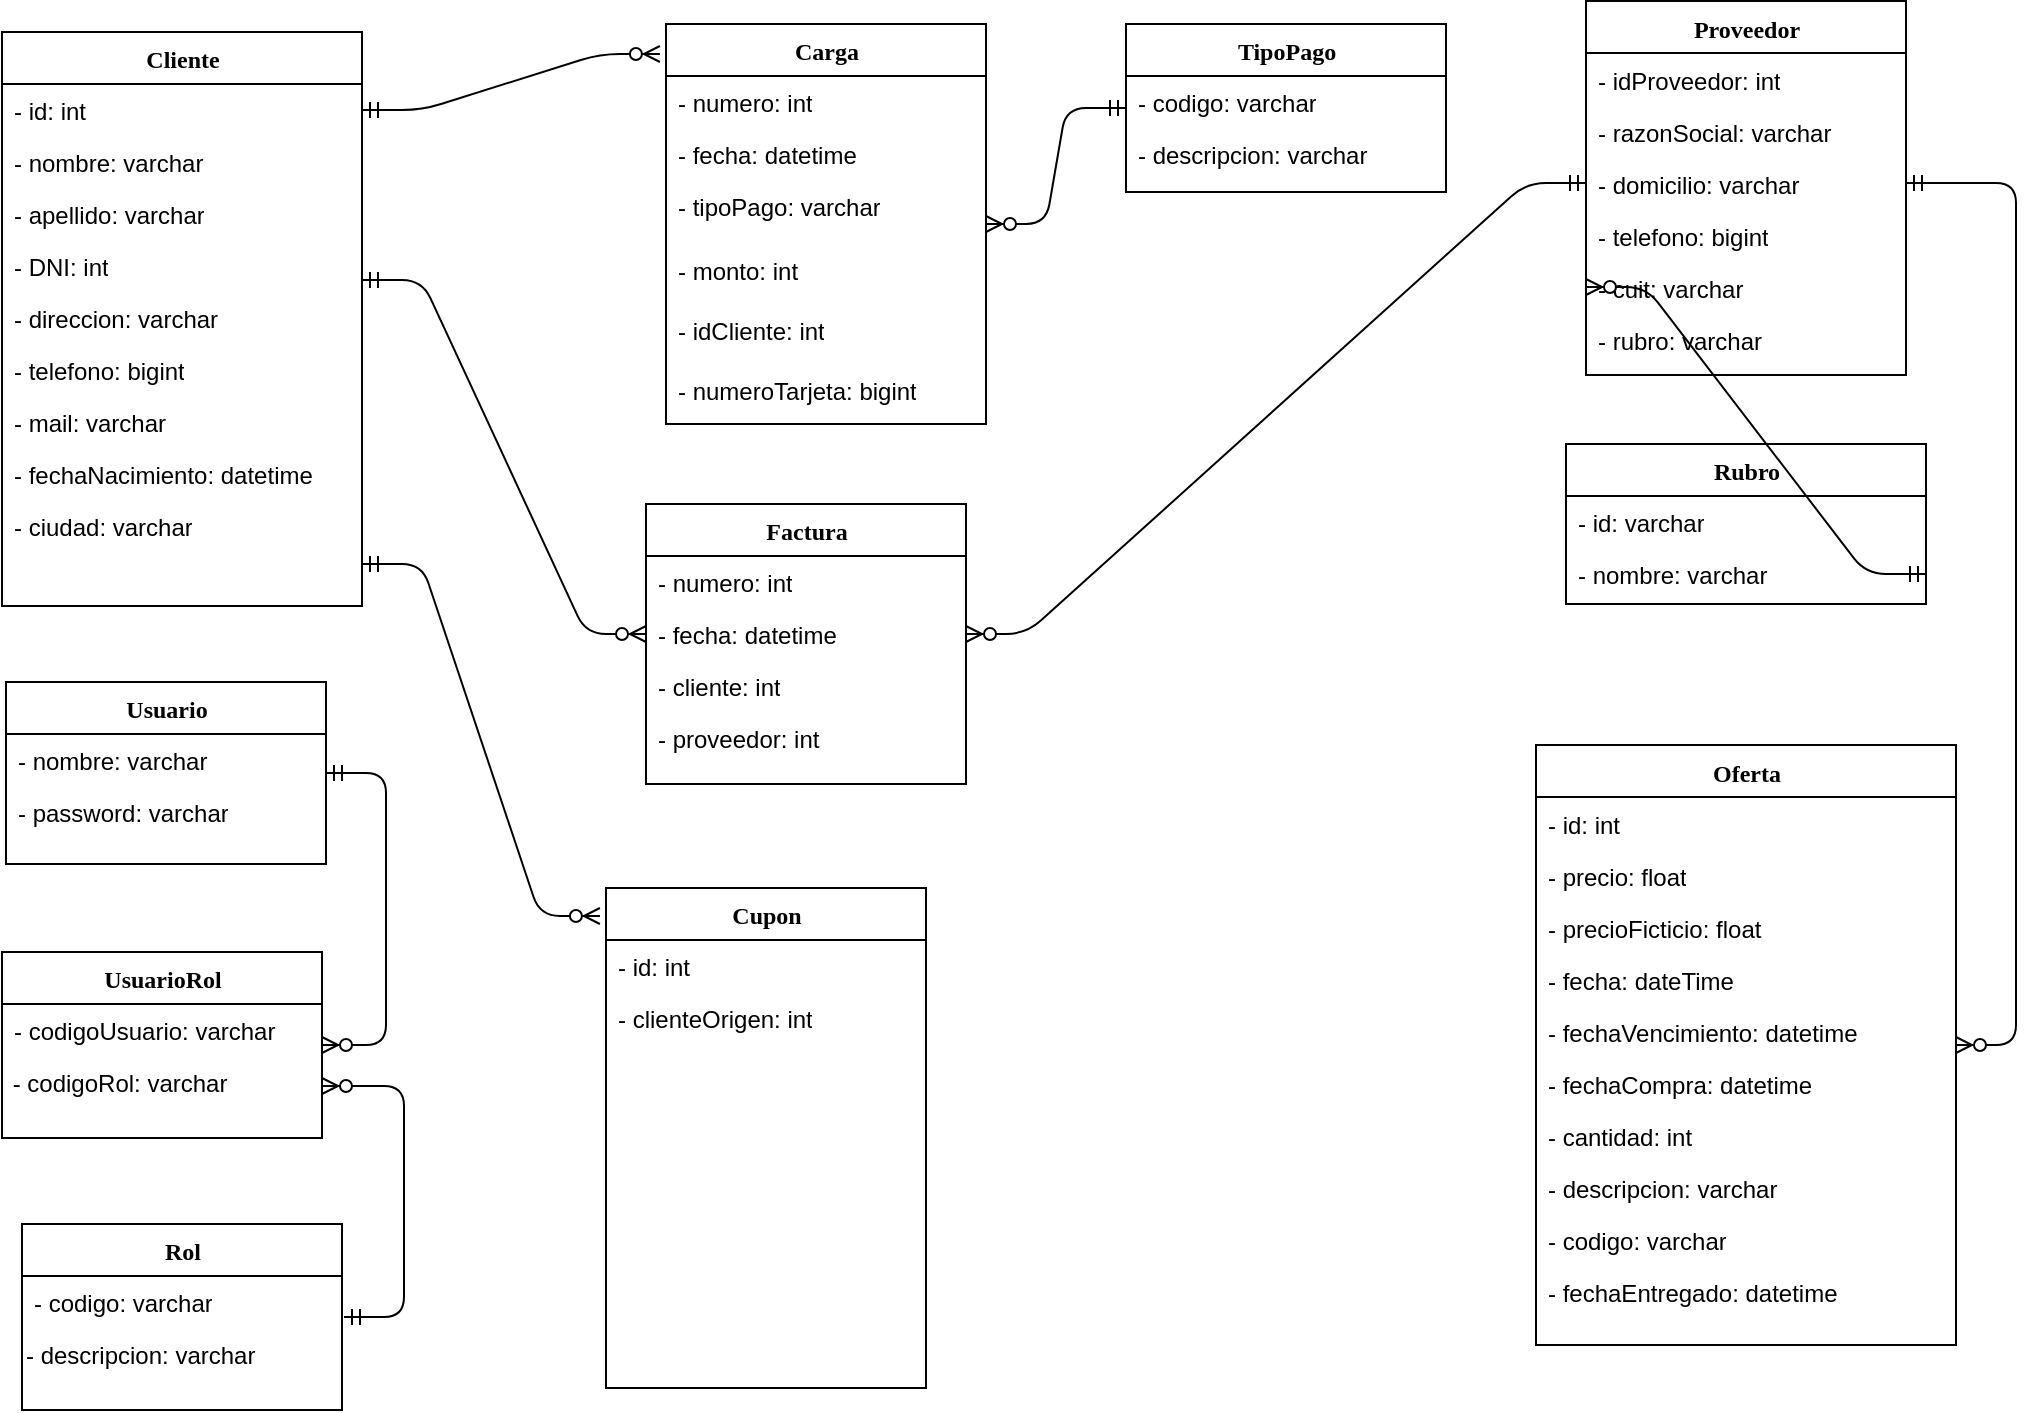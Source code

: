 <mxfile version="12.2.9" type="device" pages="1"><diagram name="Page-1" id="9f46799a-70d6-7492-0946-bef42562c5a5"><mxGraphModel dx="1422" dy="755" grid="1" gridSize="10" guides="1" tooltips="1" connect="1" arrows="1" fold="1" page="1" pageScale="1" pageWidth="1100" pageHeight="850" background="#ffffff" math="0" shadow="0"><root><mxCell id="0"/><mxCell id="1" parent="0"/><mxCell id="78961159f06e98e8-17" value="Cliente" style="swimlane;html=1;fontStyle=1;align=center;verticalAlign=top;childLayout=stackLayout;horizontal=1;startSize=26;horizontalStack=0;resizeParent=1;resizeLast=0;collapsible=1;marginBottom=0;swimlaneFillColor=#ffffff;rounded=0;shadow=0;comic=0;labelBackgroundColor=none;strokeColor=#000000;strokeWidth=1;fillColor=none;fontFamily=Verdana;fontSize=12;fontColor=#000000;" parent="1" vertex="1"><mxGeometry x="58" y="74" width="180" height="287" as="geometry"><mxRectangle x="90" y="83" width="100" height="26" as="alternateBounds"/></mxGeometry></mxCell><mxCell id="78961159f06e98e8-21" value="- id: int" style="text;html=1;strokeColor=none;fillColor=none;align=left;verticalAlign=top;spacingLeft=4;spacingRight=4;whiteSpace=wrap;overflow=hidden;rotatable=0;points=[[0,0.5],[1,0.5]];portConstraint=eastwest;" parent="78961159f06e98e8-17" vertex="1"><mxGeometry y="26" width="180" height="26" as="geometry"/></mxCell><mxCell id="78961159f06e98e8-23" value="- nombre: varchar" style="text;html=1;strokeColor=none;fillColor=none;align=left;verticalAlign=top;spacingLeft=4;spacingRight=4;whiteSpace=wrap;overflow=hidden;rotatable=0;points=[[0,0.5],[1,0.5]];portConstraint=eastwest;" parent="78961159f06e98e8-17" vertex="1"><mxGeometry y="52" width="180" height="26" as="geometry"/></mxCell><mxCell id="78961159f06e98e8-25" value="- apellido: varchar" style="text;html=1;strokeColor=none;fillColor=none;align=left;verticalAlign=top;spacingLeft=4;spacingRight=4;whiteSpace=wrap;overflow=hidden;rotatable=0;points=[[0,0.5],[1,0.5]];portConstraint=eastwest;" parent="78961159f06e98e8-17" vertex="1"><mxGeometry y="78" width="180" height="26" as="geometry"/></mxCell><mxCell id="78961159f06e98e8-26" value="- DNI: int" style="text;html=1;strokeColor=none;fillColor=none;align=left;verticalAlign=top;spacingLeft=4;spacingRight=4;whiteSpace=wrap;overflow=hidden;rotatable=0;points=[[0,0.5],[1,0.5]];portConstraint=eastwest;" parent="78961159f06e98e8-17" vertex="1"><mxGeometry y="104" width="180" height="26" as="geometry"/></mxCell><mxCell id="78961159f06e98e8-24" value="- direccion: varchar" style="text;html=1;strokeColor=none;fillColor=none;align=left;verticalAlign=top;spacingLeft=4;spacingRight=4;whiteSpace=wrap;overflow=hidden;rotatable=0;points=[[0,0.5],[1,0.5]];portConstraint=eastwest;" parent="78961159f06e98e8-17" vertex="1"><mxGeometry y="130" width="180" height="26" as="geometry"/></mxCell><mxCell id="78961159f06e98e8-20" value="- telefono: bigint" style="text;html=1;strokeColor=none;fillColor=none;align=left;verticalAlign=top;spacingLeft=4;spacingRight=4;whiteSpace=wrap;overflow=hidden;rotatable=0;points=[[0,0.5],[1,0.5]];portConstraint=eastwest;" parent="78961159f06e98e8-17" vertex="1"><mxGeometry y="156" width="180" height="26" as="geometry"/></mxCell><mxCell id="78961159f06e98e8-27" value="- mail: varchar" style="text;html=1;strokeColor=none;fillColor=none;align=left;verticalAlign=top;spacingLeft=4;spacingRight=4;whiteSpace=wrap;overflow=hidden;rotatable=0;points=[[0,0.5],[1,0.5]];portConstraint=eastwest;" parent="78961159f06e98e8-17" vertex="1"><mxGeometry y="182" width="180" height="26" as="geometry"/></mxCell><mxCell id="3QW183Z2mfAXv0Zv7Dwd-1" value="- fechaNacimiento: datetime" style="text;html=1;strokeColor=none;fillColor=none;align=left;verticalAlign=top;spacingLeft=4;spacingRight=4;whiteSpace=wrap;overflow=hidden;rotatable=0;points=[[0,0.5],[1,0.5]];portConstraint=eastwest;" parent="78961159f06e98e8-17" vertex="1"><mxGeometry y="208" width="180" height="26" as="geometry"/></mxCell><mxCell id="3QW183Z2mfAXv0Zv7Dwd-2" value="- ciudad: varchar" style="text;html=1;strokeColor=none;fillColor=none;align=left;verticalAlign=top;spacingLeft=4;spacingRight=4;whiteSpace=wrap;overflow=hidden;rotatable=0;points=[[0,0.5],[1,0.5]];portConstraint=eastwest;" parent="78961159f06e98e8-17" vertex="1"><mxGeometry y="234" width="180" height="26" as="geometry"/></mxCell><mxCell id="78961159f06e98e8-30" value="Proveedor" style="swimlane;html=1;fontStyle=1;align=center;verticalAlign=top;childLayout=stackLayout;horizontal=1;startSize=26;horizontalStack=0;resizeParent=1;resizeLast=0;collapsible=1;marginBottom=0;swimlaneFillColor=#ffffff;rounded=0;shadow=0;comic=0;labelBackgroundColor=none;strokeColor=#000000;strokeWidth=1;fillColor=none;fontFamily=Verdana;fontSize=12;fontColor=#000000;" parent="1" vertex="1"><mxGeometry x="850" y="58.5" width="160" height="187" as="geometry"/></mxCell><mxCell id="78961159f06e98e8-31" value="- idProveedor: int" style="text;html=1;strokeColor=none;fillColor=none;align=left;verticalAlign=top;spacingLeft=4;spacingRight=4;whiteSpace=wrap;overflow=hidden;rotatable=0;points=[[0,0.5],[1,0.5]];portConstraint=eastwest;" parent="78961159f06e98e8-30" vertex="1"><mxGeometry y="26" width="160" height="26" as="geometry"/></mxCell><mxCell id="78961159f06e98e8-32" value="- razonSocial: varchar" style="text;html=1;strokeColor=none;fillColor=none;align=left;verticalAlign=top;spacingLeft=4;spacingRight=4;whiteSpace=wrap;overflow=hidden;rotatable=0;points=[[0,0.5],[1,0.5]];portConstraint=eastwest;" parent="78961159f06e98e8-30" vertex="1"><mxGeometry y="52" width="160" height="26" as="geometry"/></mxCell><mxCell id="78961159f06e98e8-33" value="- domicilio: varchar" style="text;html=1;strokeColor=none;fillColor=none;align=left;verticalAlign=top;spacingLeft=4;spacingRight=4;whiteSpace=wrap;overflow=hidden;rotatable=0;points=[[0,0.5],[1,0.5]];portConstraint=eastwest;" parent="78961159f06e98e8-30" vertex="1"><mxGeometry y="78" width="160" height="26" as="geometry"/></mxCell><mxCell id="78961159f06e98e8-34" value="- telefono: bigint" style="text;html=1;strokeColor=none;fillColor=none;align=left;verticalAlign=top;spacingLeft=4;spacingRight=4;whiteSpace=wrap;overflow=hidden;rotatable=0;points=[[0,0.5],[1,0.5]];portConstraint=eastwest;" parent="78961159f06e98e8-30" vertex="1"><mxGeometry y="104" width="160" height="26" as="geometry"/></mxCell><mxCell id="78961159f06e98e8-36" value="- cuit: varchar" style="text;html=1;strokeColor=none;fillColor=none;align=left;verticalAlign=top;spacingLeft=4;spacingRight=4;whiteSpace=wrap;overflow=hidden;rotatable=0;points=[[0,0.5],[1,0.5]];portConstraint=eastwest;" parent="78961159f06e98e8-30" vertex="1"><mxGeometry y="130" width="160" height="26" as="geometry"/></mxCell><mxCell id="78961159f06e98e8-37" value="- rubro: varchar" style="text;html=1;strokeColor=none;fillColor=none;align=left;verticalAlign=top;spacingLeft=4;spacingRight=4;whiteSpace=wrap;overflow=hidden;rotatable=0;points=[[0,0.5],[1,0.5]];portConstraint=eastwest;" parent="78961159f06e98e8-30" vertex="1"><mxGeometry y="156" width="160" height="26" as="geometry"/></mxCell><mxCell id="78961159f06e98e8-56" value="Oferta" style="swimlane;html=1;fontStyle=1;align=center;verticalAlign=top;childLayout=stackLayout;horizontal=1;startSize=26;horizontalStack=0;resizeParent=1;resizeLast=0;collapsible=1;marginBottom=0;swimlaneFillColor=#ffffff;rounded=0;shadow=0;comic=0;labelBackgroundColor=none;strokeColor=#000000;strokeWidth=1;fillColor=none;fontFamily=Verdana;fontSize=12;fontColor=#000000;" parent="1" vertex="1"><mxGeometry x="825" y="430.5" width="210" height="300" as="geometry"/></mxCell><mxCell id="78961159f06e98e8-57" value="- id: int" style="text;html=1;strokeColor=none;fillColor=none;align=left;verticalAlign=top;spacingLeft=4;spacingRight=4;whiteSpace=wrap;overflow=hidden;rotatable=0;points=[[0,0.5],[1,0.5]];portConstraint=eastwest;" parent="78961159f06e98e8-56" vertex="1"><mxGeometry y="26" width="210" height="26" as="geometry"/></mxCell><mxCell id="78961159f06e98e8-58" value="- precio: float" style="text;html=1;strokeColor=none;fillColor=none;align=left;verticalAlign=top;spacingLeft=4;spacingRight=4;whiteSpace=wrap;overflow=hidden;rotatable=0;points=[[0,0.5],[1,0.5]];portConstraint=eastwest;" parent="78961159f06e98e8-56" vertex="1"><mxGeometry y="52" width="210" height="26" as="geometry"/></mxCell><mxCell id="78961159f06e98e8-59" value="- precioFicticio: float" style="text;html=1;strokeColor=none;fillColor=none;align=left;verticalAlign=top;spacingLeft=4;spacingRight=4;whiteSpace=wrap;overflow=hidden;rotatable=0;points=[[0,0.5],[1,0.5]];portConstraint=eastwest;" parent="78961159f06e98e8-56" vertex="1"><mxGeometry y="78" width="210" height="26" as="geometry"/></mxCell><mxCell id="78961159f06e98e8-60" value="- fecha: dateTime" style="text;html=1;strokeColor=none;fillColor=none;align=left;verticalAlign=top;spacingLeft=4;spacingRight=4;whiteSpace=wrap;overflow=hidden;rotatable=0;points=[[0,0.5],[1,0.5]];portConstraint=eastwest;" parent="78961159f06e98e8-56" vertex="1"><mxGeometry y="104" width="210" height="26" as="geometry"/></mxCell><mxCell id="78961159f06e98e8-61" value="- fechaVencimiento: datetime" style="text;html=1;strokeColor=none;fillColor=none;align=left;verticalAlign=top;spacingLeft=4;spacingRight=4;whiteSpace=wrap;overflow=hidden;rotatable=0;points=[[0,0.5],[1,0.5]];portConstraint=eastwest;" parent="78961159f06e98e8-56" vertex="1"><mxGeometry y="130" width="210" height="26" as="geometry"/></mxCell><mxCell id="78961159f06e98e8-62" value="- fechaCompra: datetime" style="text;html=1;strokeColor=none;fillColor=none;align=left;verticalAlign=top;spacingLeft=4;spacingRight=4;whiteSpace=wrap;overflow=hidden;rotatable=0;points=[[0,0.5],[1,0.5]];portConstraint=eastwest;" parent="78961159f06e98e8-56" vertex="1"><mxGeometry y="156" width="210" height="26" as="geometry"/></mxCell><mxCell id="78961159f06e98e8-63" value="- cantidad: int" style="text;html=1;strokeColor=none;fillColor=none;align=left;verticalAlign=top;spacingLeft=4;spacingRight=4;whiteSpace=wrap;overflow=hidden;rotatable=0;points=[[0,0.5],[1,0.5]];portConstraint=eastwest;" parent="78961159f06e98e8-56" vertex="1"><mxGeometry y="182" width="210" height="26" as="geometry"/></mxCell><mxCell id="78961159f06e98e8-65" value="- descripcion: varchar" style="text;html=1;strokeColor=none;fillColor=none;align=left;verticalAlign=top;spacingLeft=4;spacingRight=4;whiteSpace=wrap;overflow=hidden;rotatable=0;points=[[0,0.5],[1,0.5]];portConstraint=eastwest;" parent="78961159f06e98e8-56" vertex="1"><mxGeometry y="208" width="210" height="26" as="geometry"/></mxCell><mxCell id="78961159f06e98e8-66" value="- codigo: varchar" style="text;html=1;strokeColor=none;fillColor=none;align=left;verticalAlign=top;spacingLeft=4;spacingRight=4;whiteSpace=wrap;overflow=hidden;rotatable=0;points=[[0,0.5],[1,0.5]];portConstraint=eastwest;" parent="78961159f06e98e8-56" vertex="1"><mxGeometry y="234" width="210" height="26" as="geometry"/></mxCell><mxCell id="78961159f06e98e8-68" value="- fechaEntregado: datetime" style="text;html=1;strokeColor=none;fillColor=none;align=left;verticalAlign=top;spacingLeft=4;spacingRight=4;whiteSpace=wrap;overflow=hidden;rotatable=0;points=[[0,0.5],[1,0.5]];portConstraint=eastwest;" parent="78961159f06e98e8-56" vertex="1"><mxGeometry y="260" width="210" height="26" as="geometry"/></mxCell><mxCell id="78961159f06e98e8-69" value="Factura" style="swimlane;html=1;fontStyle=1;align=center;verticalAlign=top;childLayout=stackLayout;horizontal=1;startSize=26;horizontalStack=0;resizeParent=1;resizeLast=0;collapsible=1;marginBottom=0;swimlaneFillColor=#ffffff;rounded=0;shadow=0;comic=0;labelBackgroundColor=none;strokeColor=#000000;strokeWidth=1;fillColor=none;fontFamily=Verdana;fontSize=12;fontColor=#000000;" parent="1" vertex="1"><mxGeometry x="380" y="310" width="160" height="140" as="geometry"/></mxCell><mxCell id="78961159f06e98e8-70" value="- numero: int" style="text;html=1;strokeColor=none;fillColor=none;align=left;verticalAlign=top;spacingLeft=4;spacingRight=4;whiteSpace=wrap;overflow=hidden;rotatable=0;points=[[0,0.5],[1,0.5]];portConstraint=eastwest;" parent="78961159f06e98e8-69" vertex="1"><mxGeometry y="26" width="160" height="26" as="geometry"/></mxCell><mxCell id="78961159f06e98e8-71" value="- fecha: datetime" style="text;html=1;strokeColor=none;fillColor=none;align=left;verticalAlign=top;spacingLeft=4;spacingRight=4;whiteSpace=wrap;overflow=hidden;rotatable=0;points=[[0,0.5],[1,0.5]];portConstraint=eastwest;" parent="78961159f06e98e8-69" vertex="1"><mxGeometry y="52" width="160" height="26" as="geometry"/></mxCell><mxCell id="3QW183Z2mfAXv0Zv7Dwd-44" value="- cliente: int" style="text;html=1;strokeColor=none;fillColor=none;align=left;verticalAlign=top;spacingLeft=4;spacingRight=4;whiteSpace=wrap;overflow=hidden;rotatable=0;points=[[0,0.5],[1,0.5]];portConstraint=eastwest;" parent="78961159f06e98e8-69" vertex="1"><mxGeometry y="78" width="160" height="26" as="geometry"/></mxCell><mxCell id="3QW183Z2mfAXv0Zv7Dwd-45" value="- proveedor: int" style="text;html=1;strokeColor=none;fillColor=none;align=left;verticalAlign=top;spacingLeft=4;spacingRight=4;whiteSpace=wrap;overflow=hidden;rotatable=0;points=[[0,0.5],[1,0.5]];portConstraint=eastwest;" parent="78961159f06e98e8-69" vertex="1"><mxGeometry y="104" width="160" height="26" as="geometry"/></mxCell><mxCell id="3QW183Z2mfAXv0Zv7Dwd-3" value="Carga" style="swimlane;html=1;fontStyle=1;align=center;verticalAlign=top;childLayout=stackLayout;horizontal=1;startSize=26;horizontalStack=0;resizeParent=1;resizeLast=0;collapsible=1;marginBottom=0;swimlaneFillColor=#ffffff;rounded=0;shadow=0;comic=0;labelBackgroundColor=none;strokeColor=#000000;strokeWidth=1;fillColor=none;fontFamily=Verdana;fontSize=12;fontColor=#000000;" parent="1" vertex="1"><mxGeometry x="390" y="70" width="160" height="200" as="geometry"/></mxCell><mxCell id="3QW183Z2mfAXv0Zv7Dwd-4" value="- numero: int" style="text;html=1;strokeColor=none;fillColor=none;align=left;verticalAlign=top;spacingLeft=4;spacingRight=4;whiteSpace=wrap;overflow=hidden;rotatable=0;points=[[0,0.5],[1,0.5]];portConstraint=eastwest;" parent="3QW183Z2mfAXv0Zv7Dwd-3" vertex="1"><mxGeometry y="26" width="160" height="26" as="geometry"/></mxCell><mxCell id="3QW183Z2mfAXv0Zv7Dwd-5" value="- fecha: datetime" style="text;html=1;strokeColor=none;fillColor=none;align=left;verticalAlign=top;spacingLeft=4;spacingRight=4;whiteSpace=wrap;overflow=hidden;rotatable=0;points=[[0,0.5],[1,0.5]];portConstraint=eastwest;" parent="3QW183Z2mfAXv0Zv7Dwd-3" vertex="1"><mxGeometry y="52" width="160" height="26" as="geometry"/></mxCell><mxCell id="3QW183Z2mfAXv0Zv7Dwd-12" value="- tipoPago: varchar" style="text;html=1;strokeColor=none;fillColor=none;align=left;verticalAlign=top;spacingLeft=4;spacingRight=4;whiteSpace=wrap;overflow=hidden;rotatable=0;points=[[0,0.5],[1,0.5]];portConstraint=eastwest;" parent="3QW183Z2mfAXv0Zv7Dwd-3" vertex="1"><mxGeometry y="78" width="160" height="32" as="geometry"/></mxCell><mxCell id="3QW183Z2mfAXv0Zv7Dwd-24" value="&lt;div&gt;- monto: int&lt;/div&gt;" style="text;html=1;strokeColor=none;fillColor=none;align=left;verticalAlign=top;spacingLeft=4;spacingRight=4;whiteSpace=wrap;overflow=hidden;rotatable=0;points=[[0,0.5],[1,0.5]];portConstraint=eastwest;" parent="3QW183Z2mfAXv0Zv7Dwd-3" vertex="1"><mxGeometry y="110" width="160" height="30" as="geometry"/></mxCell><mxCell id="3QW183Z2mfAXv0Zv7Dwd-13" value="- idCliente: int" style="text;html=1;strokeColor=none;fillColor=none;align=left;verticalAlign=top;spacingLeft=4;spacingRight=4;whiteSpace=wrap;overflow=hidden;rotatable=0;points=[[0,0.5],[1,0.5]];portConstraint=eastwest;" parent="3QW183Z2mfAXv0Zv7Dwd-3" vertex="1"><mxGeometry y="140" width="160" height="30" as="geometry"/></mxCell><mxCell id="3QW183Z2mfAXv0Zv7Dwd-35" value="- numeroTarjeta: bigint" style="text;html=1;strokeColor=none;fillColor=none;align=left;verticalAlign=top;spacingLeft=4;spacingRight=4;whiteSpace=wrap;overflow=hidden;rotatable=0;points=[[0,0.5],[1,0.5]];portConstraint=eastwest;" parent="3QW183Z2mfAXv0Zv7Dwd-3" vertex="1"><mxGeometry y="170" width="160" height="30" as="geometry"/></mxCell><mxCell id="3QW183Z2mfAXv0Zv7Dwd-6" value="Usuario" style="swimlane;html=1;fontStyle=1;align=center;verticalAlign=top;childLayout=stackLayout;horizontal=1;startSize=26;horizontalStack=0;resizeParent=1;resizeLast=0;collapsible=1;marginBottom=0;swimlaneFillColor=#ffffff;rounded=0;shadow=0;comic=0;labelBackgroundColor=none;strokeColor=#000000;strokeWidth=1;fillColor=none;fontFamily=Verdana;fontSize=12;fontColor=#000000;" parent="1" vertex="1"><mxGeometry x="60" y="399" width="160" height="91" as="geometry"/></mxCell><mxCell id="3QW183Z2mfAXv0Zv7Dwd-7" value="- nombre: varchar" style="text;html=1;strokeColor=none;fillColor=none;align=left;verticalAlign=top;spacingLeft=4;spacingRight=4;whiteSpace=wrap;overflow=hidden;rotatable=0;points=[[0,0.5],[1,0.5]];portConstraint=eastwest;" parent="3QW183Z2mfAXv0Zv7Dwd-6" vertex="1"><mxGeometry y="26" width="160" height="26" as="geometry"/></mxCell><mxCell id="3QW183Z2mfAXv0Zv7Dwd-8" value="- password: varchar" style="text;html=1;strokeColor=none;fillColor=none;align=left;verticalAlign=top;spacingLeft=4;spacingRight=4;whiteSpace=wrap;overflow=hidden;rotatable=0;points=[[0,0.5],[1,0.5]];portConstraint=eastwest;" parent="3QW183Z2mfAXv0Zv7Dwd-6" vertex="1"><mxGeometry y="52" width="160" height="26" as="geometry"/></mxCell><mxCell id="3QW183Z2mfAXv0Zv7Dwd-9" value="UsuarioRol" style="swimlane;html=1;fontStyle=1;align=center;verticalAlign=top;childLayout=stackLayout;horizontal=1;startSize=26;horizontalStack=0;resizeParent=1;resizeLast=0;collapsible=1;marginBottom=0;swimlaneFillColor=#ffffff;rounded=0;shadow=0;comic=0;labelBackgroundColor=none;strokeColor=#000000;strokeWidth=1;fillColor=none;fontFamily=Verdana;fontSize=12;fontColor=#000000;" parent="1" vertex="1"><mxGeometry x="58" y="534" width="160" height="93" as="geometry"/></mxCell><mxCell id="3QW183Z2mfAXv0Zv7Dwd-10" value="- codigoUsuario: varchar" style="text;html=1;strokeColor=none;fillColor=none;align=left;verticalAlign=top;spacingLeft=4;spacingRight=4;whiteSpace=wrap;overflow=hidden;rotatable=0;points=[[0,0.5],[1,0.5]];portConstraint=eastwest;" parent="3QW183Z2mfAXv0Zv7Dwd-9" vertex="1"><mxGeometry y="26" width="160" height="26" as="geometry"/></mxCell><mxCell id="3QW183Z2mfAXv0Zv7Dwd-38" value="&amp;nbsp;- codigoRol: varchar" style="text;html=1;" parent="3QW183Z2mfAXv0Zv7Dwd-9" vertex="1"><mxGeometry y="52" width="160" height="30" as="geometry"/></mxCell><mxCell id="3QW183Z2mfAXv0Zv7Dwd-14" value="Cupon" style="swimlane;html=1;fontStyle=1;align=center;verticalAlign=top;childLayout=stackLayout;horizontal=1;startSize=26;horizontalStack=0;resizeParent=1;resizeLast=0;collapsible=1;marginBottom=0;swimlaneFillColor=#ffffff;rounded=0;shadow=0;comic=0;labelBackgroundColor=none;strokeColor=#000000;strokeWidth=1;fillColor=none;fontFamily=Verdana;fontSize=12;fontColor=#000000;" parent="1" vertex="1"><mxGeometry x="360" y="502" width="160" height="250" as="geometry"/></mxCell><mxCell id="3QW183Z2mfAXv0Zv7Dwd-15" value="- id: int" style="text;html=1;strokeColor=none;fillColor=none;align=left;verticalAlign=top;spacingLeft=4;spacingRight=4;whiteSpace=wrap;overflow=hidden;rotatable=0;points=[[0,0.5],[1,0.5]];portConstraint=eastwest;" parent="3QW183Z2mfAXv0Zv7Dwd-14" vertex="1"><mxGeometry y="26" width="160" height="26" as="geometry"/></mxCell><mxCell id="3QW183Z2mfAXv0Zv7Dwd-16" value="- clienteOrigen: int" style="text;html=1;strokeColor=none;fillColor=none;align=left;verticalAlign=top;spacingLeft=4;spacingRight=4;whiteSpace=wrap;overflow=hidden;rotatable=0;points=[[0,0.5],[1,0.5]];portConstraint=eastwest;" parent="3QW183Z2mfAXv0Zv7Dwd-14" vertex="1"><mxGeometry y="52" width="160" height="26" as="geometry"/></mxCell><mxCell id="3QW183Z2mfAXv0Zv7Dwd-20" value="" style="edgeStyle=entityRelationEdgeStyle;fontSize=12;html=1;endArrow=ERzeroToMany;startArrow=ERmandOne;entryX=-0.019;entryY=0.056;entryDx=0;entryDy=0;entryPerimeter=0;" parent="1" target="3QW183Z2mfAXv0Zv7Dwd-14" edge="1"><mxGeometry width="100" height="100" relative="1" as="geometry"><mxPoint x="238" y="340" as="sourcePoint"/><mxPoint x="160" y="810" as="targetPoint"/></mxGeometry></mxCell><mxCell id="3QW183Z2mfAXv0Zv7Dwd-23" value="" style="edgeStyle=entityRelationEdgeStyle;fontSize=12;html=1;endArrow=ERzeroToMany;startArrow=ERmandOne;entryX=-0.019;entryY=0.075;entryDx=0;entryDy=0;entryPerimeter=0;exitX=1;exitY=0.5;exitDx=0;exitDy=0;" parent="1" source="78961159f06e98e8-21" target="3QW183Z2mfAXv0Zv7Dwd-3" edge="1"><mxGeometry width="100" height="100" relative="1" as="geometry"><mxPoint x="250" y="185" as="sourcePoint"/><mxPoint x="350" y="85" as="targetPoint"/></mxGeometry></mxCell><mxCell id="3QW183Z2mfAXv0Zv7Dwd-25" value="TipoPago" style="swimlane;html=1;fontStyle=1;align=center;verticalAlign=top;childLayout=stackLayout;horizontal=1;startSize=26;horizontalStack=0;resizeParent=1;resizeLast=0;collapsible=1;marginBottom=0;swimlaneFillColor=#ffffff;rounded=0;shadow=0;comic=0;labelBackgroundColor=none;strokeColor=#000000;strokeWidth=1;fillColor=none;fontFamily=Verdana;fontSize=12;fontColor=#000000;" parent="1" vertex="1"><mxGeometry x="620" y="70" width="160" height="84" as="geometry"/></mxCell><mxCell id="3QW183Z2mfAXv0Zv7Dwd-26" value="- codigo: varchar" style="text;html=1;strokeColor=none;fillColor=none;align=left;verticalAlign=top;spacingLeft=4;spacingRight=4;whiteSpace=wrap;overflow=hidden;rotatable=0;points=[[0,0.5],[1,0.5]];portConstraint=eastwest;" parent="3QW183Z2mfAXv0Zv7Dwd-25" vertex="1"><mxGeometry y="26" width="160" height="26" as="geometry"/></mxCell><mxCell id="3QW183Z2mfAXv0Zv7Dwd-27" value="- descripcion: varchar" style="text;html=1;strokeColor=none;fillColor=none;align=left;verticalAlign=top;spacingLeft=4;spacingRight=4;whiteSpace=wrap;overflow=hidden;rotatable=0;points=[[0,0.5],[1,0.5]];portConstraint=eastwest;" parent="3QW183Z2mfAXv0Zv7Dwd-25" vertex="1"><mxGeometry y="52" width="160" height="26" as="geometry"/></mxCell><mxCell id="3QW183Z2mfAXv0Zv7Dwd-34" value="" style="edgeStyle=entityRelationEdgeStyle;fontSize=12;html=1;endArrow=ERzeroToMany;startArrow=ERmandOne;" parent="1" source="3QW183Z2mfAXv0Zv7Dwd-25" target="3QW183Z2mfAXv0Zv7Dwd-3" edge="1"><mxGeometry width="100" height="100" relative="1" as="geometry"><mxPoint x="640" y="289" as="sourcePoint"/><mxPoint x="780" y="240.5" as="targetPoint"/></mxGeometry></mxCell><mxCell id="3QW183Z2mfAXv0Zv7Dwd-36" value="" style="edgeStyle=entityRelationEdgeStyle;fontSize=12;html=1;endArrow=ERzeroToMany;startArrow=ERmandOne;exitX=1;exitY=0.5;exitDx=0;exitDy=0;" parent="1" source="78961159f06e98e8-33" target="78961159f06e98e8-56" edge="1"><mxGeometry width="100" height="100" relative="1" as="geometry"><mxPoint x="1040" y="224" as="sourcePoint"/><mxPoint x="970" y="282" as="targetPoint"/></mxGeometry></mxCell><mxCell id="3QW183Z2mfAXv0Zv7Dwd-39" value="Rol" style="swimlane;html=1;fontStyle=1;align=center;verticalAlign=top;childLayout=stackLayout;horizontal=1;startSize=26;horizontalStack=0;resizeParent=1;resizeLast=0;collapsible=1;marginBottom=0;swimlaneFillColor=#ffffff;rounded=0;shadow=0;comic=0;labelBackgroundColor=none;strokeColor=#000000;strokeWidth=1;fillColor=none;fontFamily=Verdana;fontSize=12;fontColor=#000000;" parent="1" vertex="1"><mxGeometry x="68" y="670" width="160" height="93" as="geometry"/></mxCell><mxCell id="3QW183Z2mfAXv0Zv7Dwd-40" value="- codigo: varchar" style="text;html=1;strokeColor=none;fillColor=none;align=left;verticalAlign=top;spacingLeft=4;spacingRight=4;whiteSpace=wrap;overflow=hidden;rotatable=0;points=[[0,0.5],[1,0.5]];portConstraint=eastwest;" parent="3QW183Z2mfAXv0Zv7Dwd-39" vertex="1"><mxGeometry y="26" width="160" height="26" as="geometry"/></mxCell><mxCell id="3QW183Z2mfAXv0Zv7Dwd-41" value="- descripcion: varchar" style="text;html=1;" parent="3QW183Z2mfAXv0Zv7Dwd-39" vertex="1"><mxGeometry y="52" width="160" height="30" as="geometry"/></mxCell><mxCell id="3QW183Z2mfAXv0Zv7Dwd-42" value="" style="edgeStyle=entityRelationEdgeStyle;fontSize=12;html=1;endArrow=ERzeroToMany;startArrow=ERmandOne;" parent="1" target="3QW183Z2mfAXv0Zv7Dwd-9" edge="1"><mxGeometry width="100" height="100" relative="1" as="geometry"><mxPoint x="220" y="444.5" as="sourcePoint"/><mxPoint x="369" y="536" as="targetPoint"/></mxGeometry></mxCell><mxCell id="3QW183Z2mfAXv0Zv7Dwd-43" value="" style="edgeStyle=entityRelationEdgeStyle;fontSize=12;html=1;endArrow=ERzeroToMany;startArrow=ERmandOne;" parent="1" target="3QW183Z2mfAXv0Zv7Dwd-38" edge="1"><mxGeometry width="100" height="100" relative="1" as="geometry"><mxPoint x="229" y="716.5" as="sourcePoint"/><mxPoint x="227" y="852.5" as="targetPoint"/></mxGeometry></mxCell><mxCell id="3QW183Z2mfAXv0Zv7Dwd-46" value="" style="edgeStyle=entityRelationEdgeStyle;fontSize=12;html=1;endArrow=ERzeroToMany;startArrow=ERmandOne;exitX=1;exitY=0.5;exitDx=0;exitDy=0;" parent="1" target="78961159f06e98e8-71" edge="1"><mxGeometry width="100" height="100" relative="1" as="geometry"><mxPoint x="238" y="198" as="sourcePoint"/><mxPoint x="387" y="170" as="targetPoint"/></mxGeometry></mxCell><mxCell id="3QW183Z2mfAXv0Zv7Dwd-47" value="" style="edgeStyle=entityRelationEdgeStyle;fontSize=12;html=1;endArrow=ERzeroToMany;startArrow=ERmandOne;" parent="1" source="78961159f06e98e8-33" target="78961159f06e98e8-71" edge="1"><mxGeometry width="100" height="100" relative="1" as="geometry"><mxPoint x="690" y="430" as="sourcePoint"/><mxPoint x="620" y="360" as="targetPoint"/></mxGeometry></mxCell><mxCell id="g6n2zS9H7eTpeHdaQ7Tk-1" value="Rubro" style="swimlane;html=1;fontStyle=1;align=center;verticalAlign=top;childLayout=stackLayout;horizontal=1;startSize=26;horizontalStack=0;resizeParent=1;resizeLast=0;collapsible=1;marginBottom=0;swimlaneFillColor=#ffffff;rounded=0;shadow=0;comic=0;labelBackgroundColor=none;strokeColor=#000000;strokeWidth=1;fillColor=none;fontFamily=Verdana;fontSize=12;fontColor=#000000;" vertex="1" parent="1"><mxGeometry x="840" y="280" width="180" height="80" as="geometry"><mxRectangle x="90" y="83" width="100" height="26" as="alternateBounds"/></mxGeometry></mxCell><mxCell id="g6n2zS9H7eTpeHdaQ7Tk-2" value="- id: varchar" style="text;html=1;strokeColor=none;fillColor=none;align=left;verticalAlign=top;spacingLeft=4;spacingRight=4;whiteSpace=wrap;overflow=hidden;rotatable=0;points=[[0,0.5],[1,0.5]];portConstraint=eastwest;" vertex="1" parent="g6n2zS9H7eTpeHdaQ7Tk-1"><mxGeometry y="26" width="180" height="26" as="geometry"/></mxCell><mxCell id="g6n2zS9H7eTpeHdaQ7Tk-3" value="- nombre: varchar" style="text;html=1;strokeColor=none;fillColor=none;align=left;verticalAlign=top;spacingLeft=4;spacingRight=4;whiteSpace=wrap;overflow=hidden;rotatable=0;points=[[0,0.5],[1,0.5]];portConstraint=eastwest;" vertex="1" parent="g6n2zS9H7eTpeHdaQ7Tk-1"><mxGeometry y="52" width="180" height="26" as="geometry"/></mxCell><mxCell id="g6n2zS9H7eTpeHdaQ7Tk-13" value="" style="edgeStyle=entityRelationEdgeStyle;fontSize=12;html=1;endArrow=ERzeroToMany;startArrow=ERmandOne;entryX=0;entryY=0.5;entryDx=0;entryDy=0;exitX=1;exitY=0.5;exitDx=0;exitDy=0;" edge="1" parent="1" source="g6n2zS9H7eTpeHdaQ7Tk-3" target="78961159f06e98e8-36"><mxGeometry width="100" height="100" relative="1" as="geometry"><mxPoint x="790" y="360" as="sourcePoint"/><mxPoint x="820" y="300" as="targetPoint"/></mxGeometry></mxCell></root></mxGraphModel></diagram></mxfile>